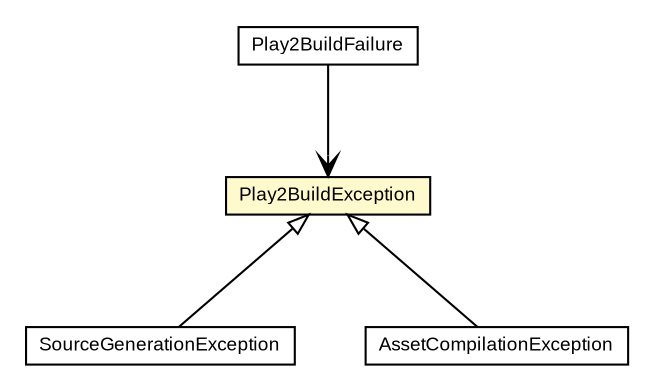 #!/usr/local/bin/dot
#
# Class diagram 
# Generated by UMLGraph version R5_6-24-gf6e263 (http://www.umlgraph.org/)
#

digraph G {
	edge [fontname="arial",fontsize=10,labelfontname="arial",labelfontsize=10];
	node [fontname="arial",fontsize=10,shape=plaintext];
	nodesep=0.25;
	ranksep=0.5;
	// com.google.code.play2.provider.api.SourceGenerationException
	c202 [label=<<table title="com.google.code.play2.provider.api.SourceGenerationException" border="0" cellborder="1" cellspacing="0" cellpadding="2" port="p" href="./SourceGenerationException.html">
		<tr><td><table border="0" cellspacing="0" cellpadding="1">
<tr><td align="center" balign="center"> SourceGenerationException </td></tr>
		</table></td></tr>
		</table>>, URL="./SourceGenerationException.html", fontname="arial", fontcolor="black", fontsize=9.0];
	// com.google.code.play2.provider.api.Play2BuildFailure
	c216 [label=<<table title="com.google.code.play2.provider.api.Play2BuildFailure" border="0" cellborder="1" cellspacing="0" cellpadding="2" port="p" href="./Play2BuildFailure.html">
		<tr><td><table border="0" cellspacing="0" cellpadding="1">
<tr><td align="center" balign="center"> Play2BuildFailure </td></tr>
		</table></td></tr>
		</table>>, URL="./Play2BuildFailure.html", fontname="arial", fontcolor="black", fontsize=9.0];
	// com.google.code.play2.provider.api.Play2BuildException
	c217 [label=<<table title="com.google.code.play2.provider.api.Play2BuildException" border="0" cellborder="1" cellspacing="0" cellpadding="2" port="p" bgcolor="lemonChiffon" href="./Play2BuildException.html">
		<tr><td><table border="0" cellspacing="0" cellpadding="1">
<tr><td align="center" balign="center"> Play2BuildException </td></tr>
		</table></td></tr>
		</table>>, URL="./Play2BuildException.html", fontname="arial", fontcolor="black", fontsize=9.0];
	// com.google.code.play2.provider.api.AssetCompilationException
	c223 [label=<<table title="com.google.code.play2.provider.api.AssetCompilationException" border="0" cellborder="1" cellspacing="0" cellpadding="2" port="p" href="./AssetCompilationException.html">
		<tr><td><table border="0" cellspacing="0" cellpadding="1">
<tr><td align="center" balign="center"> AssetCompilationException </td></tr>
		</table></td></tr>
		</table>>, URL="./AssetCompilationException.html", fontname="arial", fontcolor="black", fontsize=9.0];
	//com.google.code.play2.provider.api.SourceGenerationException extends com.google.code.play2.provider.api.Play2BuildException
	c217:p -> c202:p [dir=back,arrowtail=empty];
	//com.google.code.play2.provider.api.AssetCompilationException extends com.google.code.play2.provider.api.Play2BuildException
	c217:p -> c223:p [dir=back,arrowtail=empty];
	// com.google.code.play2.provider.api.Play2BuildFailure NAVASSOC com.google.code.play2.provider.api.Play2BuildException
	c216:p -> c217:p [taillabel="", label="", headlabel="", fontname="arial", fontcolor="black", fontsize=10.0, color="black", arrowhead=open];
}

